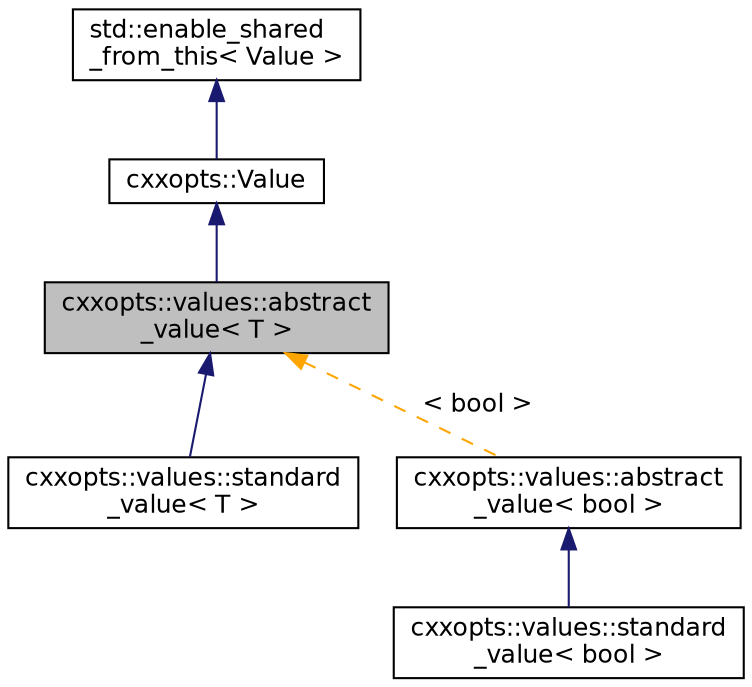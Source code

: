 digraph "cxxopts::values::abstract_value&lt; T &gt;"
{
 // INTERACTIVE_SVG=YES
 // LATEX_PDF_SIZE
  edge [fontname="Helvetica",fontsize="12",labelfontname="Helvetica",labelfontsize="12"];
  node [fontname="Helvetica",fontsize="12",shape=record];
  Node1 [label="cxxopts::values::abstract\l_value\< T \>",height=0.2,width=0.4,color="black", fillcolor="grey75", style="filled", fontcolor="black",tooltip=" "];
  Node2 -> Node1 [dir="back",color="midnightblue",fontsize="12",style="solid",fontname="Helvetica"];
  Node2 [label="cxxopts::Value",height=0.2,width=0.4,color="black", fillcolor="white", style="filled",URL="$a00914.html",tooltip=" "];
  Node3 -> Node2 [dir="back",color="midnightblue",fontsize="12",style="solid",fontname="Helvetica"];
  Node3 [label="std::enable_shared\l_from_this\< Value \>",height=0.2,width=0.4,color="black", fillcolor="white", style="filled",tooltip=" "];
  Node1 -> Node4 [dir="back",color="midnightblue",fontsize="12",style="solid",fontname="Helvetica"];
  Node4 [label="cxxopts::values::standard\l_value\< T \>",height=0.2,width=0.4,color="black", fillcolor="white", style="filled",URL="$a01006.html",tooltip=" "];
  Node1 -> Node5 [dir="back",color="orange",fontsize="12",style="dashed",label=" \< bool \>" ,fontname="Helvetica"];
  Node5 [label="cxxopts::values::abstract\l_value\< bool \>",height=0.2,width=0.4,color="black", fillcolor="white", style="filled",URL="$a01002.html",tooltip=" "];
  Node5 -> Node6 [dir="back",color="midnightblue",fontsize="12",style="solid",fontname="Helvetica"];
  Node6 [label="cxxopts::values::standard\l_value\< bool \>",height=0.2,width=0.4,color="black", fillcolor="white", style="filled",URL="$a01010.html",tooltip=" "];
}
